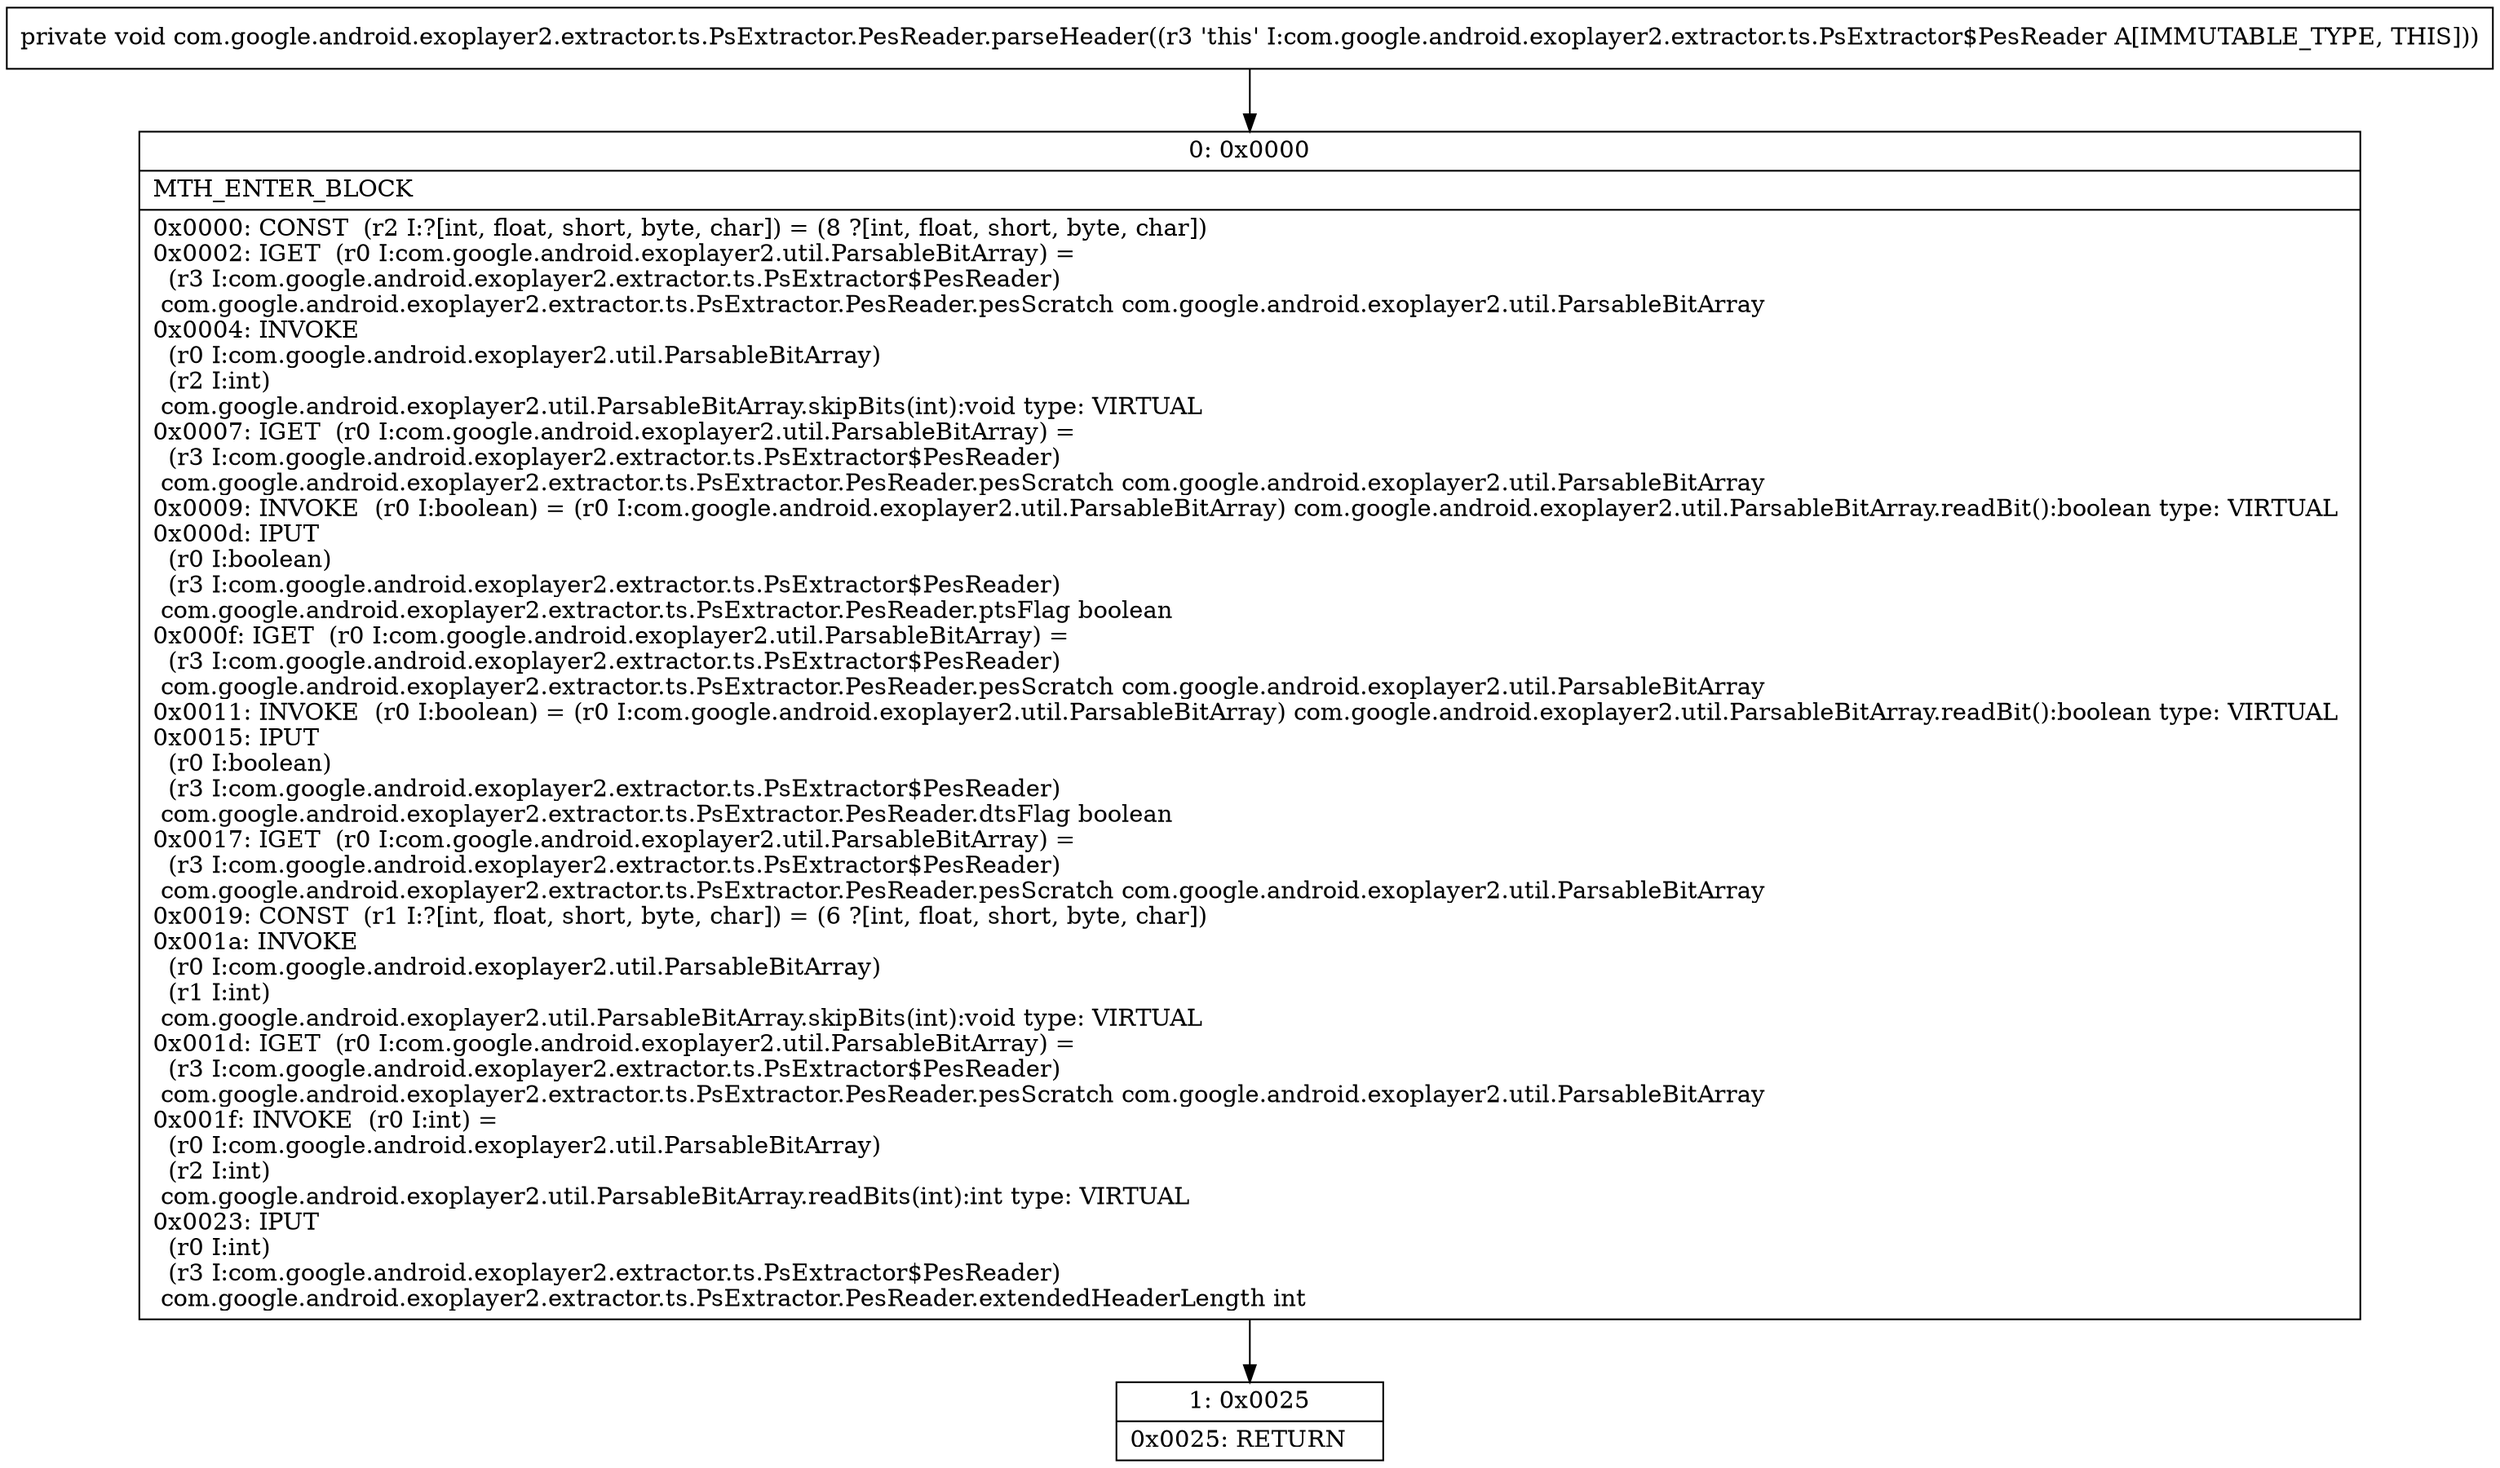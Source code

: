 digraph "CFG forcom.google.android.exoplayer2.extractor.ts.PsExtractor.PesReader.parseHeader()V" {
Node_0 [shape=record,label="{0\:\ 0x0000|MTH_ENTER_BLOCK\l|0x0000: CONST  (r2 I:?[int, float, short, byte, char]) = (8 ?[int, float, short, byte, char]) \l0x0002: IGET  (r0 I:com.google.android.exoplayer2.util.ParsableBitArray) = \l  (r3 I:com.google.android.exoplayer2.extractor.ts.PsExtractor$PesReader)\l com.google.android.exoplayer2.extractor.ts.PsExtractor.PesReader.pesScratch com.google.android.exoplayer2.util.ParsableBitArray \l0x0004: INVOKE  \l  (r0 I:com.google.android.exoplayer2.util.ParsableBitArray)\l  (r2 I:int)\l com.google.android.exoplayer2.util.ParsableBitArray.skipBits(int):void type: VIRTUAL \l0x0007: IGET  (r0 I:com.google.android.exoplayer2.util.ParsableBitArray) = \l  (r3 I:com.google.android.exoplayer2.extractor.ts.PsExtractor$PesReader)\l com.google.android.exoplayer2.extractor.ts.PsExtractor.PesReader.pesScratch com.google.android.exoplayer2.util.ParsableBitArray \l0x0009: INVOKE  (r0 I:boolean) = (r0 I:com.google.android.exoplayer2.util.ParsableBitArray) com.google.android.exoplayer2.util.ParsableBitArray.readBit():boolean type: VIRTUAL \l0x000d: IPUT  \l  (r0 I:boolean)\l  (r3 I:com.google.android.exoplayer2.extractor.ts.PsExtractor$PesReader)\l com.google.android.exoplayer2.extractor.ts.PsExtractor.PesReader.ptsFlag boolean \l0x000f: IGET  (r0 I:com.google.android.exoplayer2.util.ParsableBitArray) = \l  (r3 I:com.google.android.exoplayer2.extractor.ts.PsExtractor$PesReader)\l com.google.android.exoplayer2.extractor.ts.PsExtractor.PesReader.pesScratch com.google.android.exoplayer2.util.ParsableBitArray \l0x0011: INVOKE  (r0 I:boolean) = (r0 I:com.google.android.exoplayer2.util.ParsableBitArray) com.google.android.exoplayer2.util.ParsableBitArray.readBit():boolean type: VIRTUAL \l0x0015: IPUT  \l  (r0 I:boolean)\l  (r3 I:com.google.android.exoplayer2.extractor.ts.PsExtractor$PesReader)\l com.google.android.exoplayer2.extractor.ts.PsExtractor.PesReader.dtsFlag boolean \l0x0017: IGET  (r0 I:com.google.android.exoplayer2.util.ParsableBitArray) = \l  (r3 I:com.google.android.exoplayer2.extractor.ts.PsExtractor$PesReader)\l com.google.android.exoplayer2.extractor.ts.PsExtractor.PesReader.pesScratch com.google.android.exoplayer2.util.ParsableBitArray \l0x0019: CONST  (r1 I:?[int, float, short, byte, char]) = (6 ?[int, float, short, byte, char]) \l0x001a: INVOKE  \l  (r0 I:com.google.android.exoplayer2.util.ParsableBitArray)\l  (r1 I:int)\l com.google.android.exoplayer2.util.ParsableBitArray.skipBits(int):void type: VIRTUAL \l0x001d: IGET  (r0 I:com.google.android.exoplayer2.util.ParsableBitArray) = \l  (r3 I:com.google.android.exoplayer2.extractor.ts.PsExtractor$PesReader)\l com.google.android.exoplayer2.extractor.ts.PsExtractor.PesReader.pesScratch com.google.android.exoplayer2.util.ParsableBitArray \l0x001f: INVOKE  (r0 I:int) = \l  (r0 I:com.google.android.exoplayer2.util.ParsableBitArray)\l  (r2 I:int)\l com.google.android.exoplayer2.util.ParsableBitArray.readBits(int):int type: VIRTUAL \l0x0023: IPUT  \l  (r0 I:int)\l  (r3 I:com.google.android.exoplayer2.extractor.ts.PsExtractor$PesReader)\l com.google.android.exoplayer2.extractor.ts.PsExtractor.PesReader.extendedHeaderLength int \l}"];
Node_1 [shape=record,label="{1\:\ 0x0025|0x0025: RETURN   \l}"];
MethodNode[shape=record,label="{private void com.google.android.exoplayer2.extractor.ts.PsExtractor.PesReader.parseHeader((r3 'this' I:com.google.android.exoplayer2.extractor.ts.PsExtractor$PesReader A[IMMUTABLE_TYPE, THIS])) }"];
MethodNode -> Node_0;
Node_0 -> Node_1;
}

